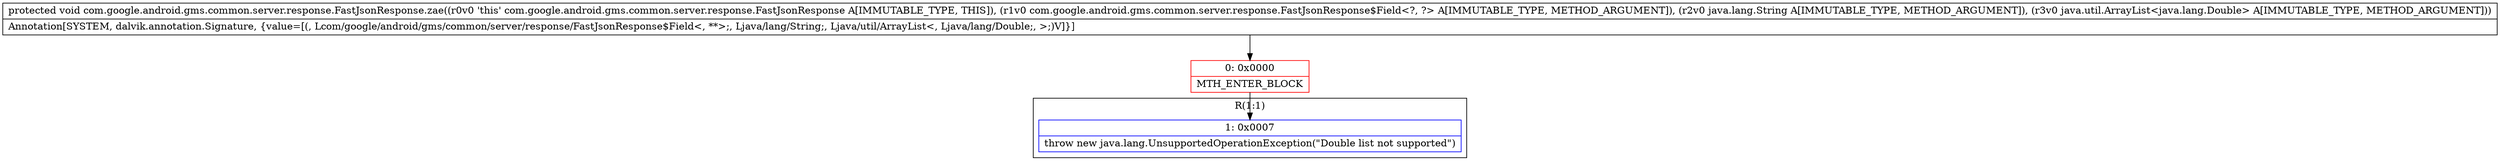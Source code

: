 digraph "CFG forcom.google.android.gms.common.server.response.FastJsonResponse.zae(Lcom\/google\/android\/gms\/common\/server\/response\/FastJsonResponse$Field;Ljava\/lang\/String;Ljava\/util\/ArrayList;)V" {
subgraph cluster_Region_2131278524 {
label = "R(1:1)";
node [shape=record,color=blue];
Node_1 [shape=record,label="{1\:\ 0x0007|throw new java.lang.UnsupportedOperationException(\"Double list not supported\")\l}"];
}
Node_0 [shape=record,color=red,label="{0\:\ 0x0000|MTH_ENTER_BLOCK\l}"];
MethodNode[shape=record,label="{protected void com.google.android.gms.common.server.response.FastJsonResponse.zae((r0v0 'this' com.google.android.gms.common.server.response.FastJsonResponse A[IMMUTABLE_TYPE, THIS]), (r1v0 com.google.android.gms.common.server.response.FastJsonResponse$Field\<?, ?\> A[IMMUTABLE_TYPE, METHOD_ARGUMENT]), (r2v0 java.lang.String A[IMMUTABLE_TYPE, METHOD_ARGUMENT]), (r3v0 java.util.ArrayList\<java.lang.Double\> A[IMMUTABLE_TYPE, METHOD_ARGUMENT]))  | Annotation[SYSTEM, dalvik.annotation.Signature, \{value=[(, Lcom\/google\/android\/gms\/common\/server\/response\/FastJsonResponse$Field\<, **\>;, Ljava\/lang\/String;, Ljava\/util\/ArrayList\<, Ljava\/lang\/Double;, \>;)V]\}]\l}"];
MethodNode -> Node_0;
Node_0 -> Node_1;
}

